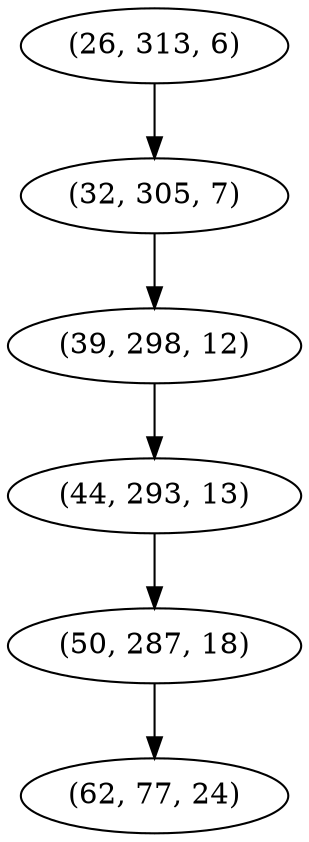 digraph tree {
    "(26, 313, 6)";
    "(32, 305, 7)";
    "(39, 298, 12)";
    "(44, 293, 13)";
    "(50, 287, 18)";
    "(62, 77, 24)";
    "(26, 313, 6)" -> "(32, 305, 7)";
    "(32, 305, 7)" -> "(39, 298, 12)";
    "(39, 298, 12)" -> "(44, 293, 13)";
    "(44, 293, 13)" -> "(50, 287, 18)";
    "(50, 287, 18)" -> "(62, 77, 24)";
}
